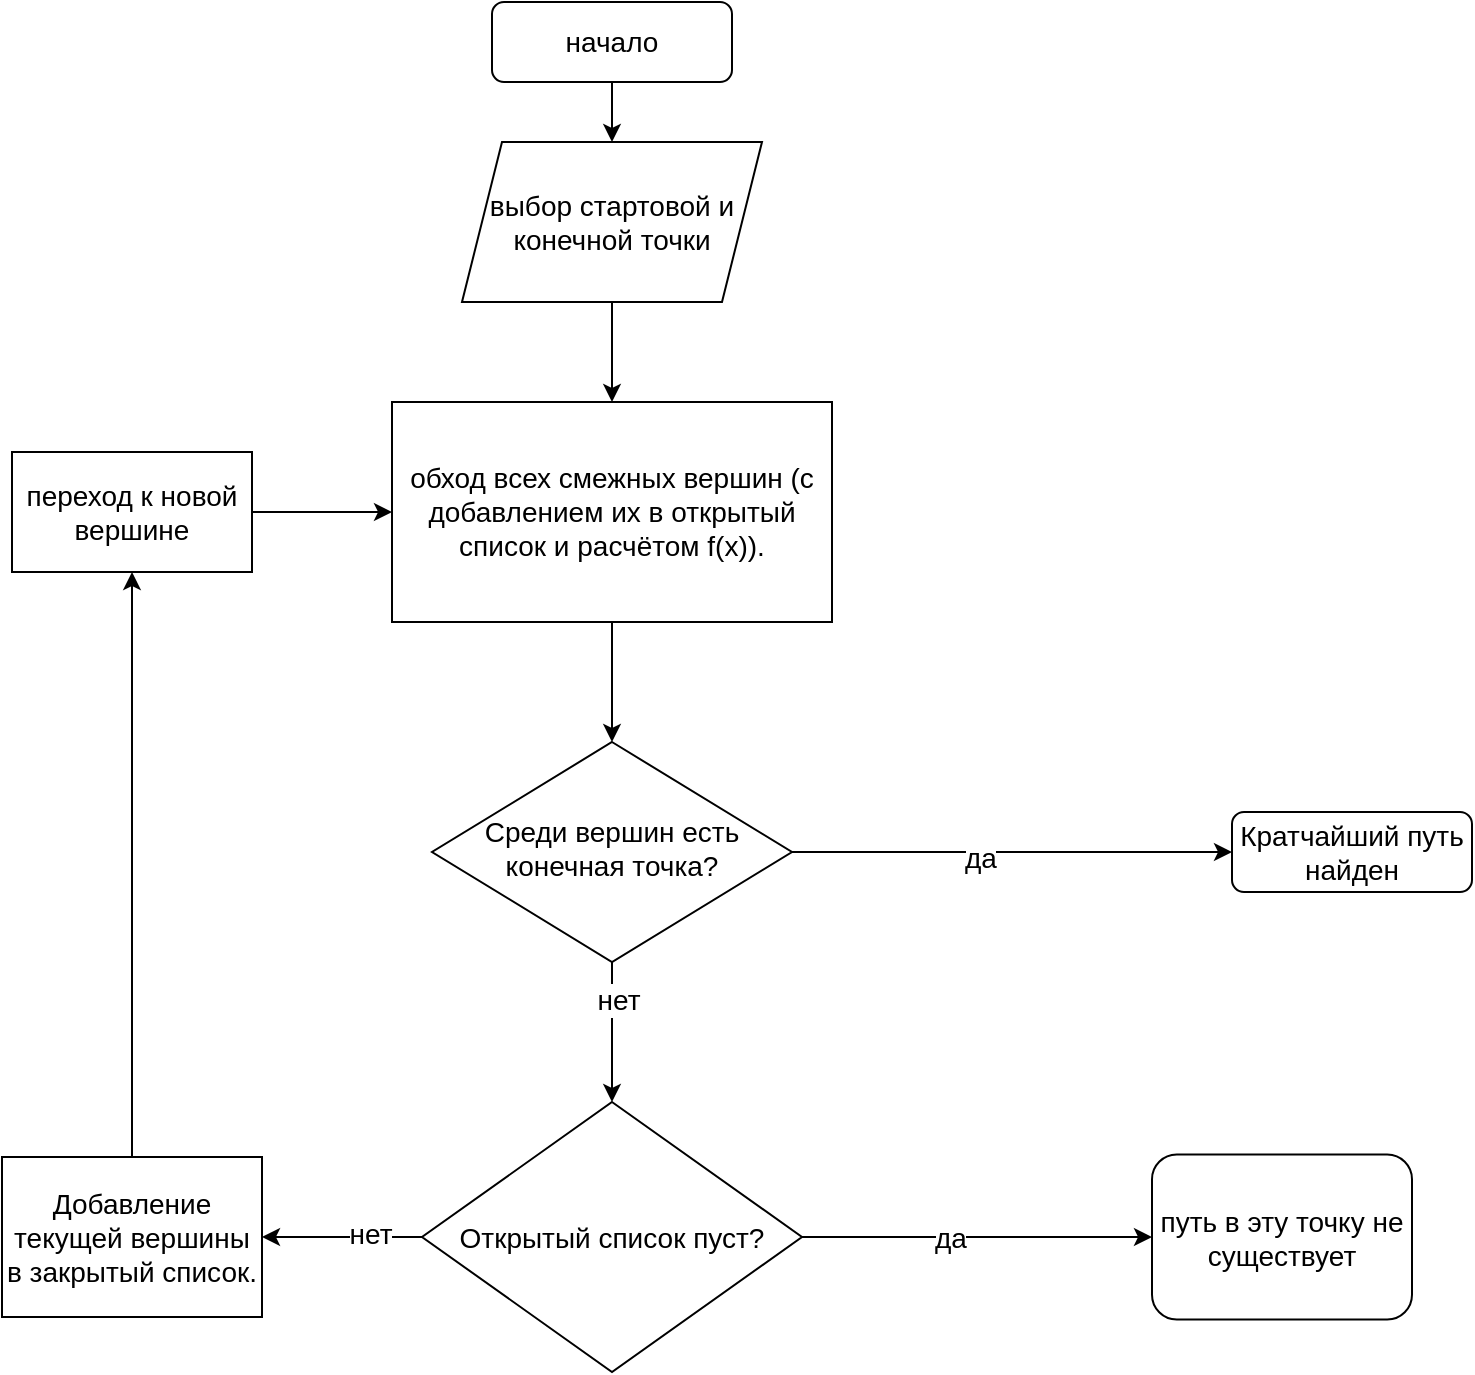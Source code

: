 <mxfile version="14.0.1" type="device"><diagram id="C5RBs43oDa-KdzZeNtuy" name="Page-1"><mxGraphModel dx="1221" dy="615" grid="1" gridSize="10" guides="1" tooltips="1" connect="1" arrows="1" fold="1" page="1" pageScale="1" pageWidth="827" pageHeight="1169" math="0" shadow="0"><root><mxCell id="WIyWlLk6GJQsqaUBKTNV-0"/><mxCell id="WIyWlLk6GJQsqaUBKTNV-1" parent="WIyWlLk6GJQsqaUBKTNV-0"/><mxCell id="cfm2ArBeaWDGSSV9SyzZ-3" style="rounded=0;orthogonalLoop=1;jettySize=auto;html=1;exitX=0.5;exitY=1;exitDx=0;exitDy=0;entryX=0.5;entryY=0;entryDx=0;entryDy=0;align=center;" edge="1" parent="WIyWlLk6GJQsqaUBKTNV-1" source="WIyWlLk6GJQsqaUBKTNV-3" target="cfm2ArBeaWDGSSV9SyzZ-1"><mxGeometry relative="1" as="geometry"/></mxCell><mxCell id="WIyWlLk6GJQsqaUBKTNV-3" value="&lt;font style=&quot;font-size: 14px&quot;&gt;начало&lt;/font&gt;" style="rounded=1;whiteSpace=wrap;html=1;fontSize=12;glass=0;strokeWidth=1;shadow=0;align=center;" parent="WIyWlLk6GJQsqaUBKTNV-1" vertex="1"><mxGeometry x="310" y="10" width="120" height="40" as="geometry"/></mxCell><mxCell id="cfm2ArBeaWDGSSV9SyzZ-5" style="edgeStyle=none;rounded=0;orthogonalLoop=1;jettySize=auto;html=1;" edge="1" parent="WIyWlLk6GJQsqaUBKTNV-1" source="WIyWlLk6GJQsqaUBKTNV-6" target="WIyWlLk6GJQsqaUBKTNV-12"><mxGeometry relative="1" as="geometry"/></mxCell><mxCell id="cfm2ArBeaWDGSSV9SyzZ-6" value="&lt;font style=&quot;font-size: 14px&quot;&gt;да&lt;/font&gt;" style="edgeLabel;html=1;align=center;verticalAlign=middle;resizable=0;points=[];" vertex="1" connectable="0" parent="cfm2ArBeaWDGSSV9SyzZ-5"><mxGeometry x="-0.148" y="-3" relative="1" as="geometry"><mxPoint as="offset"/></mxGeometry></mxCell><mxCell id="cfm2ArBeaWDGSSV9SyzZ-12" value="" style="edgeStyle=none;rounded=0;orthogonalLoop=1;jettySize=auto;html=1;align=center;" edge="1" parent="WIyWlLk6GJQsqaUBKTNV-1" source="WIyWlLk6GJQsqaUBKTNV-6" target="cfm2ArBeaWDGSSV9SyzZ-9"><mxGeometry relative="1" as="geometry"/></mxCell><mxCell id="cfm2ArBeaWDGSSV9SyzZ-17" value="&lt;font style=&quot;font-size: 14px&quot;&gt;нет&lt;/font&gt;" style="edgeLabel;html=1;align=center;verticalAlign=middle;resizable=0;points=[];" vertex="1" connectable="0" parent="cfm2ArBeaWDGSSV9SyzZ-12"><mxGeometry x="-0.444" y="3" relative="1" as="geometry"><mxPoint y="-1" as="offset"/></mxGeometry></mxCell><mxCell id="WIyWlLk6GJQsqaUBKTNV-6" value="&lt;font style=&quot;font-size: 14px&quot;&gt;Среди вершин есть конечная точка?&lt;/font&gt;" style="rhombus;whiteSpace=wrap;html=1;shadow=0;fontFamily=Helvetica;fontSize=12;align=center;strokeWidth=1;spacing=6;spacingTop=-4;" parent="WIyWlLk6GJQsqaUBKTNV-1" vertex="1"><mxGeometry x="280" y="380" width="180" height="110" as="geometry"/></mxCell><mxCell id="WIyWlLk6GJQsqaUBKTNV-12" value="&lt;font style=&quot;font-size: 14px&quot;&gt;Кратчайший путь найден&lt;/font&gt;" style="rounded=1;whiteSpace=wrap;html=1;fontSize=12;glass=0;strokeWidth=1;shadow=0;" parent="WIyWlLk6GJQsqaUBKTNV-1" vertex="1"><mxGeometry x="680" y="415" width="120" height="40" as="geometry"/></mxCell><mxCell id="cfm2ArBeaWDGSSV9SyzZ-7" style="edgeStyle=none;rounded=0;orthogonalLoop=1;jettySize=auto;html=1;align=center;" edge="1" parent="WIyWlLk6GJQsqaUBKTNV-1" source="cfm2ArBeaWDGSSV9SyzZ-0" target="WIyWlLk6GJQsqaUBKTNV-6"><mxGeometry relative="1" as="geometry"/></mxCell><mxCell id="cfm2ArBeaWDGSSV9SyzZ-0" value="&lt;font style=&quot;font-size: 14px&quot;&gt;обход всех смежных вершин (с добавлением их в открытый список и расчётом f(x)).&lt;/font&gt;" style="rounded=0;whiteSpace=wrap;html=1;align=center;" vertex="1" parent="WIyWlLk6GJQsqaUBKTNV-1"><mxGeometry x="260" y="210" width="220" height="110" as="geometry"/></mxCell><mxCell id="cfm2ArBeaWDGSSV9SyzZ-4" style="edgeStyle=none;rounded=0;orthogonalLoop=1;jettySize=auto;html=1;exitX=0.5;exitY=1;exitDx=0;exitDy=0;entryX=0.5;entryY=0;entryDx=0;entryDy=0;align=center;" edge="1" parent="WIyWlLk6GJQsqaUBKTNV-1" source="cfm2ArBeaWDGSSV9SyzZ-1" target="cfm2ArBeaWDGSSV9SyzZ-0"><mxGeometry relative="1" as="geometry"/></mxCell><mxCell id="cfm2ArBeaWDGSSV9SyzZ-1" value="&lt;font style=&quot;font-size: 14px&quot;&gt;выбор стартовой и конечной точки&lt;/font&gt;" style="shape=parallelogram;perimeter=parallelogramPerimeter;whiteSpace=wrap;html=1;fixedSize=1;align=center;" vertex="1" parent="WIyWlLk6GJQsqaUBKTNV-1"><mxGeometry x="295" y="80" width="150" height="80" as="geometry"/></mxCell><mxCell id="cfm2ArBeaWDGSSV9SyzZ-13" value="" style="edgeStyle=none;rounded=0;orthogonalLoop=1;jettySize=auto;html=1;" edge="1" parent="WIyWlLk6GJQsqaUBKTNV-1" source="cfm2ArBeaWDGSSV9SyzZ-9" target="cfm2ArBeaWDGSSV9SyzZ-10"><mxGeometry relative="1" as="geometry"/></mxCell><mxCell id="cfm2ArBeaWDGSSV9SyzZ-23" value="&lt;font style=&quot;font-size: 14px&quot;&gt;нет&lt;/font&gt;" style="edgeLabel;html=1;align=center;verticalAlign=middle;resizable=0;points=[];" vertex="1" connectable="0" parent="cfm2ArBeaWDGSSV9SyzZ-13"><mxGeometry x="-0.335" y="-2" relative="1" as="geometry"><mxPoint as="offset"/></mxGeometry></mxCell><mxCell id="cfm2ArBeaWDGSSV9SyzZ-21" style="edgeStyle=none;rounded=0;orthogonalLoop=1;jettySize=auto;html=1;exitX=1;exitY=0.5;exitDx=0;exitDy=0;align=center;" edge="1" parent="WIyWlLk6GJQsqaUBKTNV-1" source="cfm2ArBeaWDGSSV9SyzZ-9" target="cfm2ArBeaWDGSSV9SyzZ-18"><mxGeometry relative="1" as="geometry"/></mxCell><mxCell id="cfm2ArBeaWDGSSV9SyzZ-22" value="&lt;font style=&quot;font-size: 14px&quot;&gt;да&lt;/font&gt;" style="edgeLabel;html=1;align=center;verticalAlign=middle;resizable=0;points=[];" vertex="1" connectable="0" parent="cfm2ArBeaWDGSSV9SyzZ-21"><mxGeometry x="-0.154" y="4" relative="1" as="geometry"><mxPoint y="4" as="offset"/></mxGeometry></mxCell><mxCell id="cfm2ArBeaWDGSSV9SyzZ-9" value="&lt;font style=&quot;font-size: 14px&quot;&gt;Открытый список пуст?&lt;/font&gt;" style="rhombus;whiteSpace=wrap;html=1;align=center;" vertex="1" parent="WIyWlLk6GJQsqaUBKTNV-1"><mxGeometry x="275" y="560" width="190" height="135" as="geometry"/></mxCell><mxCell id="cfm2ArBeaWDGSSV9SyzZ-14" value="" style="edgeStyle=none;rounded=0;orthogonalLoop=1;jettySize=auto;html=1;" edge="1" parent="WIyWlLk6GJQsqaUBKTNV-1" source="cfm2ArBeaWDGSSV9SyzZ-10" target="cfm2ArBeaWDGSSV9SyzZ-11"><mxGeometry relative="1" as="geometry"/></mxCell><mxCell id="cfm2ArBeaWDGSSV9SyzZ-10" value="&lt;font style=&quot;font-size: 14px&quot;&gt;Добавление текущей вершины в закрытый список.&lt;/font&gt;" style="rounded=0;whiteSpace=wrap;html=1;" vertex="1" parent="WIyWlLk6GJQsqaUBKTNV-1"><mxGeometry x="65" y="587.5" width="130" height="80" as="geometry"/></mxCell><mxCell id="cfm2ArBeaWDGSSV9SyzZ-15" value="" style="edgeStyle=none;rounded=0;orthogonalLoop=1;jettySize=auto;html=1;" edge="1" parent="WIyWlLk6GJQsqaUBKTNV-1" source="cfm2ArBeaWDGSSV9SyzZ-11" target="cfm2ArBeaWDGSSV9SyzZ-0"><mxGeometry relative="1" as="geometry"/></mxCell><mxCell id="cfm2ArBeaWDGSSV9SyzZ-11" value="&lt;font style=&quot;font-size: 14px&quot;&gt;переход к новой вершине&lt;/font&gt;" style="rounded=0;whiteSpace=wrap;html=1;" vertex="1" parent="WIyWlLk6GJQsqaUBKTNV-1"><mxGeometry x="70" y="235" width="120" height="60" as="geometry"/></mxCell><mxCell id="cfm2ArBeaWDGSSV9SyzZ-16" style="edgeStyle=none;rounded=0;orthogonalLoop=1;jettySize=auto;html=1;exitX=0.25;exitY=0;exitDx=0;exitDy=0;align=center;" edge="1" parent="WIyWlLk6GJQsqaUBKTNV-1" source="WIyWlLk6GJQsqaUBKTNV-12" target="WIyWlLk6GJQsqaUBKTNV-12"><mxGeometry relative="1" as="geometry"/></mxCell><mxCell id="cfm2ArBeaWDGSSV9SyzZ-18" value="&lt;font style=&quot;font-size: 14px&quot;&gt;путь в эту точку не существует&lt;/font&gt;" style="rounded=1;whiteSpace=wrap;html=1;align=center;" vertex="1" parent="WIyWlLk6GJQsqaUBKTNV-1"><mxGeometry x="640" y="586.25" width="130" height="82.5" as="geometry"/></mxCell></root></mxGraphModel></diagram></mxfile>
